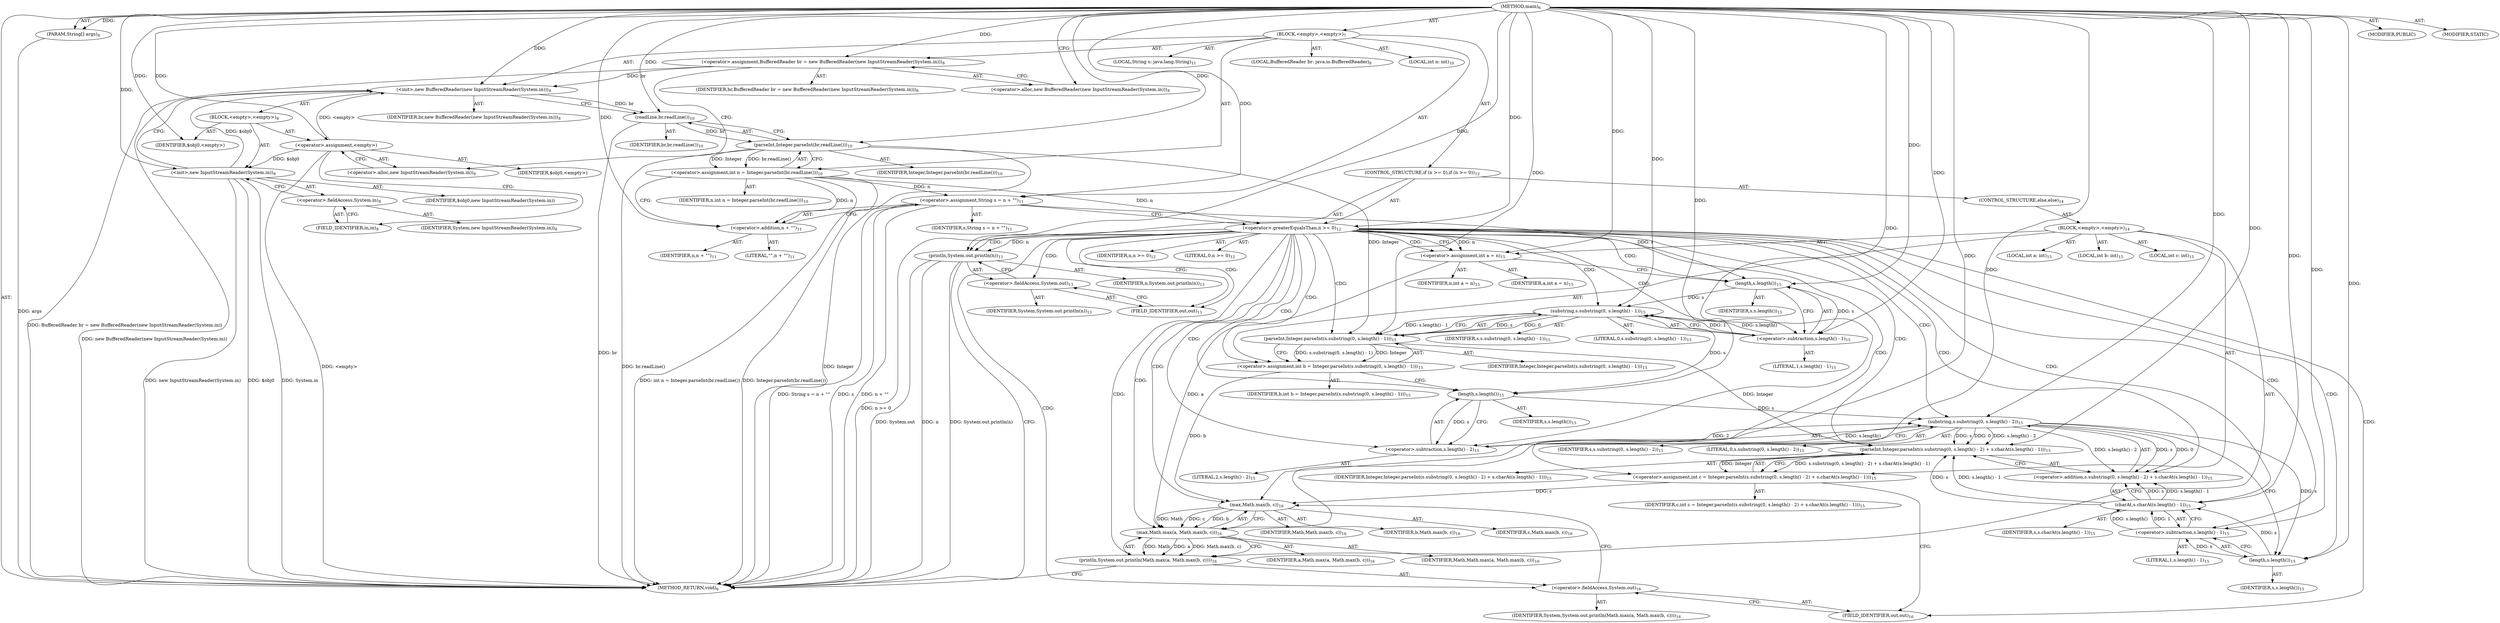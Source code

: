digraph "main" {  
"19" [label = <(METHOD,main)<SUB>6</SUB>> ]
"20" [label = <(PARAM,String[] args)<SUB>6</SUB>> ]
"21" [label = <(BLOCK,&lt;empty&gt;,&lt;empty&gt;)<SUB>7</SUB>> ]
"4" [label = <(LOCAL,BufferedReader br: java.io.BufferedReader)<SUB>8</SUB>> ]
"22" [label = <(&lt;operator&gt;.assignment,BufferedReader br = new BufferedReader(new InputStreamReader(System.in)))<SUB>8</SUB>> ]
"23" [label = <(IDENTIFIER,br,BufferedReader br = new BufferedReader(new InputStreamReader(System.in)))<SUB>8</SUB>> ]
"24" [label = <(&lt;operator&gt;.alloc,new BufferedReader(new InputStreamReader(System.in)))<SUB>8</SUB>> ]
"25" [label = <(&lt;init&gt;,new BufferedReader(new InputStreamReader(System.in)))<SUB>8</SUB>> ]
"3" [label = <(IDENTIFIER,br,new BufferedReader(new InputStreamReader(System.in)))<SUB>8</SUB>> ]
"26" [label = <(BLOCK,&lt;empty&gt;,&lt;empty&gt;)<SUB>8</SUB>> ]
"27" [label = <(&lt;operator&gt;.assignment,&lt;empty&gt;)> ]
"28" [label = <(IDENTIFIER,$obj0,&lt;empty&gt;)> ]
"29" [label = <(&lt;operator&gt;.alloc,new InputStreamReader(System.in))<SUB>8</SUB>> ]
"30" [label = <(&lt;init&gt;,new InputStreamReader(System.in))<SUB>8</SUB>> ]
"31" [label = <(IDENTIFIER,$obj0,new InputStreamReader(System.in))> ]
"32" [label = <(&lt;operator&gt;.fieldAccess,System.in)<SUB>8</SUB>> ]
"33" [label = <(IDENTIFIER,System,new InputStreamReader(System.in))<SUB>8</SUB>> ]
"34" [label = <(FIELD_IDENTIFIER,in,in)<SUB>8</SUB>> ]
"35" [label = <(IDENTIFIER,$obj0,&lt;empty&gt;)> ]
"36" [label = <(LOCAL,int n: int)<SUB>10</SUB>> ]
"37" [label = <(&lt;operator&gt;.assignment,int n = Integer.parseInt(br.readLine()))<SUB>10</SUB>> ]
"38" [label = <(IDENTIFIER,n,int n = Integer.parseInt(br.readLine()))<SUB>10</SUB>> ]
"39" [label = <(parseInt,Integer.parseInt(br.readLine()))<SUB>10</SUB>> ]
"40" [label = <(IDENTIFIER,Integer,Integer.parseInt(br.readLine()))<SUB>10</SUB>> ]
"41" [label = <(readLine,br.readLine())<SUB>10</SUB>> ]
"42" [label = <(IDENTIFIER,br,br.readLine())<SUB>10</SUB>> ]
"43" [label = <(LOCAL,String s: java.lang.String)<SUB>11</SUB>> ]
"44" [label = <(&lt;operator&gt;.assignment,String s = n + &quot;&quot;)<SUB>11</SUB>> ]
"45" [label = <(IDENTIFIER,s,String s = n + &quot;&quot;)<SUB>11</SUB>> ]
"46" [label = <(&lt;operator&gt;.addition,n + &quot;&quot;)<SUB>11</SUB>> ]
"47" [label = <(IDENTIFIER,n,n + &quot;&quot;)<SUB>11</SUB>> ]
"48" [label = <(LITERAL,&quot;&quot;,n + &quot;&quot;)<SUB>11</SUB>> ]
"49" [label = <(CONTROL_STRUCTURE,if (n &gt;= 0),if (n &gt;= 0))<SUB>12</SUB>> ]
"50" [label = <(&lt;operator&gt;.greaterEqualsThan,n &gt;= 0)<SUB>12</SUB>> ]
"51" [label = <(IDENTIFIER,n,n &gt;= 0)<SUB>12</SUB>> ]
"52" [label = <(LITERAL,0,n &gt;= 0)<SUB>12</SUB>> ]
"53" [label = <(println,System.out.println(n))<SUB>13</SUB>> ]
"54" [label = <(&lt;operator&gt;.fieldAccess,System.out)<SUB>13</SUB>> ]
"55" [label = <(IDENTIFIER,System,System.out.println(n))<SUB>13</SUB>> ]
"56" [label = <(FIELD_IDENTIFIER,out,out)<SUB>13</SUB>> ]
"57" [label = <(IDENTIFIER,n,System.out.println(n))<SUB>13</SUB>> ]
"58" [label = <(CONTROL_STRUCTURE,else,else)<SUB>14</SUB>> ]
"59" [label = <(BLOCK,&lt;empty&gt;,&lt;empty&gt;)<SUB>14</SUB>> ]
"60" [label = <(LOCAL,int a: int)<SUB>15</SUB>> ]
"61" [label = <(LOCAL,int b: int)<SUB>15</SUB>> ]
"62" [label = <(LOCAL,int c: int)<SUB>15</SUB>> ]
"63" [label = <(&lt;operator&gt;.assignment,int a = n)<SUB>15</SUB>> ]
"64" [label = <(IDENTIFIER,a,int a = n)<SUB>15</SUB>> ]
"65" [label = <(IDENTIFIER,n,int a = n)<SUB>15</SUB>> ]
"66" [label = <(&lt;operator&gt;.assignment,int b = Integer.parseInt(s.substring(0, s.length() - 1)))<SUB>15</SUB>> ]
"67" [label = <(IDENTIFIER,b,int b = Integer.parseInt(s.substring(0, s.length() - 1)))<SUB>15</SUB>> ]
"68" [label = <(parseInt,Integer.parseInt(s.substring(0, s.length() - 1)))<SUB>15</SUB>> ]
"69" [label = <(IDENTIFIER,Integer,Integer.parseInt(s.substring(0, s.length() - 1)))<SUB>15</SUB>> ]
"70" [label = <(substring,s.substring(0, s.length() - 1))<SUB>15</SUB>> ]
"71" [label = <(IDENTIFIER,s,s.substring(0, s.length() - 1))<SUB>15</SUB>> ]
"72" [label = <(LITERAL,0,s.substring(0, s.length() - 1))<SUB>15</SUB>> ]
"73" [label = <(&lt;operator&gt;.subtraction,s.length() - 1)<SUB>15</SUB>> ]
"74" [label = <(length,s.length())<SUB>15</SUB>> ]
"75" [label = <(IDENTIFIER,s,s.length())<SUB>15</SUB>> ]
"76" [label = <(LITERAL,1,s.length() - 1)<SUB>15</SUB>> ]
"77" [label = <(&lt;operator&gt;.assignment,int c = Integer.parseInt(s.substring(0, s.length() - 2) + s.charAt(s.length() - 1)))<SUB>15</SUB>> ]
"78" [label = <(IDENTIFIER,c,int c = Integer.parseInt(s.substring(0, s.length() - 2) + s.charAt(s.length() - 1)))<SUB>15</SUB>> ]
"79" [label = <(parseInt,Integer.parseInt(s.substring(0, s.length() - 2) + s.charAt(s.length() - 1)))<SUB>15</SUB>> ]
"80" [label = <(IDENTIFIER,Integer,Integer.parseInt(s.substring(0, s.length() - 2) + s.charAt(s.length() - 1)))<SUB>15</SUB>> ]
"81" [label = <(&lt;operator&gt;.addition,s.substring(0, s.length() - 2) + s.charAt(s.length() - 1))<SUB>15</SUB>> ]
"82" [label = <(substring,s.substring(0, s.length() - 2))<SUB>15</SUB>> ]
"83" [label = <(IDENTIFIER,s,s.substring(0, s.length() - 2))<SUB>15</SUB>> ]
"84" [label = <(LITERAL,0,s.substring(0, s.length() - 2))<SUB>15</SUB>> ]
"85" [label = <(&lt;operator&gt;.subtraction,s.length() - 2)<SUB>15</SUB>> ]
"86" [label = <(length,s.length())<SUB>15</SUB>> ]
"87" [label = <(IDENTIFIER,s,s.length())<SUB>15</SUB>> ]
"88" [label = <(LITERAL,2,s.length() - 2)<SUB>15</SUB>> ]
"89" [label = <(charAt,s.charAt(s.length() - 1))<SUB>15</SUB>> ]
"90" [label = <(IDENTIFIER,s,s.charAt(s.length() - 1))<SUB>15</SUB>> ]
"91" [label = <(&lt;operator&gt;.subtraction,s.length() - 1)<SUB>15</SUB>> ]
"92" [label = <(length,s.length())<SUB>15</SUB>> ]
"93" [label = <(IDENTIFIER,s,s.length())<SUB>15</SUB>> ]
"94" [label = <(LITERAL,1,s.length() - 1)<SUB>15</SUB>> ]
"95" [label = <(println,System.out.println(Math.max(a, Math.max(b, c))))<SUB>16</SUB>> ]
"96" [label = <(&lt;operator&gt;.fieldAccess,System.out)<SUB>16</SUB>> ]
"97" [label = <(IDENTIFIER,System,System.out.println(Math.max(a, Math.max(b, c))))<SUB>16</SUB>> ]
"98" [label = <(FIELD_IDENTIFIER,out,out)<SUB>16</SUB>> ]
"99" [label = <(max,Math.max(a, Math.max(b, c)))<SUB>16</SUB>> ]
"100" [label = <(IDENTIFIER,Math,Math.max(a, Math.max(b, c)))<SUB>16</SUB>> ]
"101" [label = <(IDENTIFIER,a,Math.max(a, Math.max(b, c)))<SUB>16</SUB>> ]
"102" [label = <(max,Math.max(b, c))<SUB>16</SUB>> ]
"103" [label = <(IDENTIFIER,Math,Math.max(b, c))<SUB>16</SUB>> ]
"104" [label = <(IDENTIFIER,b,Math.max(b, c))<SUB>16</SUB>> ]
"105" [label = <(IDENTIFIER,c,Math.max(b, c))<SUB>16</SUB>> ]
"106" [label = <(MODIFIER,PUBLIC)> ]
"107" [label = <(MODIFIER,STATIC)> ]
"108" [label = <(METHOD_RETURN,void)<SUB>6</SUB>> ]
  "19" -> "20"  [ label = "AST: "] 
  "19" -> "21"  [ label = "AST: "] 
  "19" -> "106"  [ label = "AST: "] 
  "19" -> "107"  [ label = "AST: "] 
  "19" -> "108"  [ label = "AST: "] 
  "21" -> "4"  [ label = "AST: "] 
  "21" -> "22"  [ label = "AST: "] 
  "21" -> "25"  [ label = "AST: "] 
  "21" -> "36"  [ label = "AST: "] 
  "21" -> "37"  [ label = "AST: "] 
  "21" -> "43"  [ label = "AST: "] 
  "21" -> "44"  [ label = "AST: "] 
  "21" -> "49"  [ label = "AST: "] 
  "22" -> "23"  [ label = "AST: "] 
  "22" -> "24"  [ label = "AST: "] 
  "25" -> "3"  [ label = "AST: "] 
  "25" -> "26"  [ label = "AST: "] 
  "26" -> "27"  [ label = "AST: "] 
  "26" -> "30"  [ label = "AST: "] 
  "26" -> "35"  [ label = "AST: "] 
  "27" -> "28"  [ label = "AST: "] 
  "27" -> "29"  [ label = "AST: "] 
  "30" -> "31"  [ label = "AST: "] 
  "30" -> "32"  [ label = "AST: "] 
  "32" -> "33"  [ label = "AST: "] 
  "32" -> "34"  [ label = "AST: "] 
  "37" -> "38"  [ label = "AST: "] 
  "37" -> "39"  [ label = "AST: "] 
  "39" -> "40"  [ label = "AST: "] 
  "39" -> "41"  [ label = "AST: "] 
  "41" -> "42"  [ label = "AST: "] 
  "44" -> "45"  [ label = "AST: "] 
  "44" -> "46"  [ label = "AST: "] 
  "46" -> "47"  [ label = "AST: "] 
  "46" -> "48"  [ label = "AST: "] 
  "49" -> "50"  [ label = "AST: "] 
  "49" -> "53"  [ label = "AST: "] 
  "49" -> "58"  [ label = "AST: "] 
  "50" -> "51"  [ label = "AST: "] 
  "50" -> "52"  [ label = "AST: "] 
  "53" -> "54"  [ label = "AST: "] 
  "53" -> "57"  [ label = "AST: "] 
  "54" -> "55"  [ label = "AST: "] 
  "54" -> "56"  [ label = "AST: "] 
  "58" -> "59"  [ label = "AST: "] 
  "59" -> "60"  [ label = "AST: "] 
  "59" -> "61"  [ label = "AST: "] 
  "59" -> "62"  [ label = "AST: "] 
  "59" -> "63"  [ label = "AST: "] 
  "59" -> "66"  [ label = "AST: "] 
  "59" -> "77"  [ label = "AST: "] 
  "59" -> "95"  [ label = "AST: "] 
  "63" -> "64"  [ label = "AST: "] 
  "63" -> "65"  [ label = "AST: "] 
  "66" -> "67"  [ label = "AST: "] 
  "66" -> "68"  [ label = "AST: "] 
  "68" -> "69"  [ label = "AST: "] 
  "68" -> "70"  [ label = "AST: "] 
  "70" -> "71"  [ label = "AST: "] 
  "70" -> "72"  [ label = "AST: "] 
  "70" -> "73"  [ label = "AST: "] 
  "73" -> "74"  [ label = "AST: "] 
  "73" -> "76"  [ label = "AST: "] 
  "74" -> "75"  [ label = "AST: "] 
  "77" -> "78"  [ label = "AST: "] 
  "77" -> "79"  [ label = "AST: "] 
  "79" -> "80"  [ label = "AST: "] 
  "79" -> "81"  [ label = "AST: "] 
  "81" -> "82"  [ label = "AST: "] 
  "81" -> "89"  [ label = "AST: "] 
  "82" -> "83"  [ label = "AST: "] 
  "82" -> "84"  [ label = "AST: "] 
  "82" -> "85"  [ label = "AST: "] 
  "85" -> "86"  [ label = "AST: "] 
  "85" -> "88"  [ label = "AST: "] 
  "86" -> "87"  [ label = "AST: "] 
  "89" -> "90"  [ label = "AST: "] 
  "89" -> "91"  [ label = "AST: "] 
  "91" -> "92"  [ label = "AST: "] 
  "91" -> "94"  [ label = "AST: "] 
  "92" -> "93"  [ label = "AST: "] 
  "95" -> "96"  [ label = "AST: "] 
  "95" -> "99"  [ label = "AST: "] 
  "96" -> "97"  [ label = "AST: "] 
  "96" -> "98"  [ label = "AST: "] 
  "99" -> "100"  [ label = "AST: "] 
  "99" -> "101"  [ label = "AST: "] 
  "99" -> "102"  [ label = "AST: "] 
  "102" -> "103"  [ label = "AST: "] 
  "102" -> "104"  [ label = "AST: "] 
  "102" -> "105"  [ label = "AST: "] 
  "22" -> "29"  [ label = "CFG: "] 
  "25" -> "41"  [ label = "CFG: "] 
  "37" -> "46"  [ label = "CFG: "] 
  "44" -> "50"  [ label = "CFG: "] 
  "24" -> "22"  [ label = "CFG: "] 
  "39" -> "37"  [ label = "CFG: "] 
  "46" -> "44"  [ label = "CFG: "] 
  "50" -> "56"  [ label = "CFG: "] 
  "50" -> "63"  [ label = "CFG: "] 
  "53" -> "108"  [ label = "CFG: "] 
  "27" -> "34"  [ label = "CFG: "] 
  "30" -> "25"  [ label = "CFG: "] 
  "41" -> "39"  [ label = "CFG: "] 
  "54" -> "53"  [ label = "CFG: "] 
  "29" -> "27"  [ label = "CFG: "] 
  "32" -> "30"  [ label = "CFG: "] 
  "56" -> "54"  [ label = "CFG: "] 
  "63" -> "74"  [ label = "CFG: "] 
  "66" -> "86"  [ label = "CFG: "] 
  "77" -> "98"  [ label = "CFG: "] 
  "95" -> "108"  [ label = "CFG: "] 
  "34" -> "32"  [ label = "CFG: "] 
  "68" -> "66"  [ label = "CFG: "] 
  "79" -> "77"  [ label = "CFG: "] 
  "96" -> "102"  [ label = "CFG: "] 
  "99" -> "95"  [ label = "CFG: "] 
  "70" -> "68"  [ label = "CFG: "] 
  "81" -> "79"  [ label = "CFG: "] 
  "98" -> "96"  [ label = "CFG: "] 
  "102" -> "99"  [ label = "CFG: "] 
  "73" -> "70"  [ label = "CFG: "] 
  "82" -> "92"  [ label = "CFG: "] 
  "89" -> "81"  [ label = "CFG: "] 
  "74" -> "73"  [ label = "CFG: "] 
  "85" -> "82"  [ label = "CFG: "] 
  "91" -> "89"  [ label = "CFG: "] 
  "86" -> "85"  [ label = "CFG: "] 
  "92" -> "91"  [ label = "CFG: "] 
  "19" -> "24"  [ label = "CFG: "] 
  "20" -> "108"  [ label = "DDG: args"] 
  "22" -> "108"  [ label = "DDG: BufferedReader br = new BufferedReader(new InputStreamReader(System.in))"] 
  "27" -> "108"  [ label = "DDG: &lt;empty&gt;"] 
  "30" -> "108"  [ label = "DDG: $obj0"] 
  "30" -> "108"  [ label = "DDG: System.in"] 
  "30" -> "108"  [ label = "DDG: new InputStreamReader(System.in)"] 
  "25" -> "108"  [ label = "DDG: new BufferedReader(new InputStreamReader(System.in))"] 
  "39" -> "108"  [ label = "DDG: Integer"] 
  "41" -> "108"  [ label = "DDG: br"] 
  "39" -> "108"  [ label = "DDG: br.readLine()"] 
  "37" -> "108"  [ label = "DDG: Integer.parseInt(br.readLine())"] 
  "37" -> "108"  [ label = "DDG: int n = Integer.parseInt(br.readLine())"] 
  "44" -> "108"  [ label = "DDG: s"] 
  "44" -> "108"  [ label = "DDG: n + &quot;&quot;"] 
  "44" -> "108"  [ label = "DDG: String s = n + &quot;&quot;"] 
  "50" -> "108"  [ label = "DDG: n &gt;= 0"] 
  "53" -> "108"  [ label = "DDG: System.out"] 
  "53" -> "108"  [ label = "DDG: n"] 
  "53" -> "108"  [ label = "DDG: System.out.println(n)"] 
  "19" -> "20"  [ label = "DDG: "] 
  "19" -> "22"  [ label = "DDG: "] 
  "39" -> "37"  [ label = "DDG: Integer"] 
  "39" -> "37"  [ label = "DDG: br.readLine()"] 
  "37" -> "44"  [ label = "DDG: n"] 
  "19" -> "44"  [ label = "DDG: "] 
  "22" -> "25"  [ label = "DDG: br"] 
  "19" -> "25"  [ label = "DDG: "] 
  "27" -> "25"  [ label = "DDG: &lt;empty&gt;"] 
  "30" -> "25"  [ label = "DDG: $obj0"] 
  "19" -> "27"  [ label = "DDG: "] 
  "19" -> "35"  [ label = "DDG: "] 
  "19" -> "39"  [ label = "DDG: "] 
  "41" -> "39"  [ label = "DDG: br"] 
  "37" -> "46"  [ label = "DDG: n"] 
  "19" -> "46"  [ label = "DDG: "] 
  "19" -> "50"  [ label = "DDG: "] 
  "37" -> "50"  [ label = "DDG: n"] 
  "50" -> "53"  [ label = "DDG: n"] 
  "19" -> "53"  [ label = "DDG: "] 
  "27" -> "30"  [ label = "DDG: $obj0"] 
  "19" -> "30"  [ label = "DDG: "] 
  "25" -> "41"  [ label = "DDG: br"] 
  "19" -> "41"  [ label = "DDG: "] 
  "50" -> "63"  [ label = "DDG: n"] 
  "19" -> "63"  [ label = "DDG: "] 
  "68" -> "66"  [ label = "DDG: Integer"] 
  "68" -> "66"  [ label = "DDG: s.substring(0, s.length() - 1)"] 
  "79" -> "77"  [ label = "DDG: Integer"] 
  "79" -> "77"  [ label = "DDG: s.substring(0, s.length() - 2) + s.charAt(s.length() - 1)"] 
  "99" -> "95"  [ label = "DDG: Math"] 
  "99" -> "95"  [ label = "DDG: a"] 
  "99" -> "95"  [ label = "DDG: Math.max(b, c)"] 
  "39" -> "68"  [ label = "DDG: Integer"] 
  "19" -> "68"  [ label = "DDG: "] 
  "70" -> "68"  [ label = "DDG: s"] 
  "70" -> "68"  [ label = "DDG: 0"] 
  "70" -> "68"  [ label = "DDG: s.length() - 1"] 
  "68" -> "79"  [ label = "DDG: Integer"] 
  "19" -> "79"  [ label = "DDG: "] 
  "82" -> "79"  [ label = "DDG: s"] 
  "82" -> "79"  [ label = "DDG: 0"] 
  "82" -> "79"  [ label = "DDG: s.length() - 2"] 
  "89" -> "79"  [ label = "DDG: s"] 
  "89" -> "79"  [ label = "DDG: s.length() - 1"] 
  "102" -> "99"  [ label = "DDG: Math"] 
  "19" -> "99"  [ label = "DDG: "] 
  "63" -> "99"  [ label = "DDG: a"] 
  "102" -> "99"  [ label = "DDG: b"] 
  "102" -> "99"  [ label = "DDG: c"] 
  "74" -> "70"  [ label = "DDG: s"] 
  "19" -> "70"  [ label = "DDG: "] 
  "73" -> "70"  [ label = "DDG: s.length()"] 
  "73" -> "70"  [ label = "DDG: 1"] 
  "82" -> "81"  [ label = "DDG: s"] 
  "82" -> "81"  [ label = "DDG: 0"] 
  "82" -> "81"  [ label = "DDG: s.length() - 2"] 
  "89" -> "81"  [ label = "DDG: s"] 
  "89" -> "81"  [ label = "DDG: s.length() - 1"] 
  "19" -> "102"  [ label = "DDG: "] 
  "66" -> "102"  [ label = "DDG: b"] 
  "77" -> "102"  [ label = "DDG: c"] 
  "74" -> "73"  [ label = "DDG: s"] 
  "19" -> "73"  [ label = "DDG: "] 
  "86" -> "82"  [ label = "DDG: s"] 
  "19" -> "82"  [ label = "DDG: "] 
  "85" -> "82"  [ label = "DDG: s.length()"] 
  "85" -> "82"  [ label = "DDG: 2"] 
  "92" -> "89"  [ label = "DDG: s"] 
  "19" -> "89"  [ label = "DDG: "] 
  "91" -> "89"  [ label = "DDG: s.length()"] 
  "91" -> "89"  [ label = "DDG: 1"] 
  "44" -> "74"  [ label = "DDG: s"] 
  "19" -> "74"  [ label = "DDG: "] 
  "86" -> "85"  [ label = "DDG: s"] 
  "19" -> "85"  [ label = "DDG: "] 
  "92" -> "91"  [ label = "DDG: s"] 
  "19" -> "91"  [ label = "DDG: "] 
  "70" -> "86"  [ label = "DDG: s"] 
  "19" -> "86"  [ label = "DDG: "] 
  "82" -> "92"  [ label = "DDG: s"] 
  "19" -> "92"  [ label = "DDG: "] 
  "50" -> "68"  [ label = "CDG: "] 
  "50" -> "73"  [ label = "CDG: "] 
  "50" -> "96"  [ label = "CDG: "] 
  "50" -> "77"  [ label = "CDG: "] 
  "50" -> "89"  [ label = "CDG: "] 
  "50" -> "66"  [ label = "CDG: "] 
  "50" -> "98"  [ label = "CDG: "] 
  "50" -> "99"  [ label = "CDG: "] 
  "50" -> "81"  [ label = "CDG: "] 
  "50" -> "102"  [ label = "CDG: "] 
  "50" -> "85"  [ label = "CDG: "] 
  "50" -> "56"  [ label = "CDG: "] 
  "50" -> "74"  [ label = "CDG: "] 
  "50" -> "95"  [ label = "CDG: "] 
  "50" -> "92"  [ label = "CDG: "] 
  "50" -> "91"  [ label = "CDG: "] 
  "50" -> "82"  [ label = "CDG: "] 
  "50" -> "54"  [ label = "CDG: "] 
  "50" -> "79"  [ label = "CDG: "] 
  "50" -> "53"  [ label = "CDG: "] 
  "50" -> "70"  [ label = "CDG: "] 
  "50" -> "63"  [ label = "CDG: "] 
  "50" -> "86"  [ label = "CDG: "] 
}
